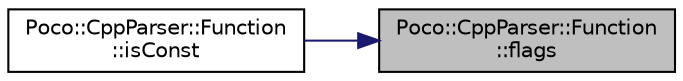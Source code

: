 digraph "Poco::CppParser::Function::flags"
{
 // LATEX_PDF_SIZE
  edge [fontname="Helvetica",fontsize="10",labelfontname="Helvetica",labelfontsize="10"];
  node [fontname="Helvetica",fontsize="10",shape=record];
  rankdir="RL";
  Node1 [label="Poco::CppParser::Function\l::flags",height=0.2,width=0.4,color="black", fillcolor="grey75", style="filled", fontcolor="black",tooltip="Sets the FN_DELETE flag."];
  Node1 -> Node2 [dir="back",color="midnightblue",fontsize="10",style="solid",fontname="Helvetica"];
  Node2 [label="Poco::CppParser::Function\l::isConst",height=0.2,width=0.4,color="black", fillcolor="white", style="filled",URL="$classPoco_1_1CppParser_1_1Function.html#a7be590366ff06fec60b18535176d861d",tooltip=" "];
}
